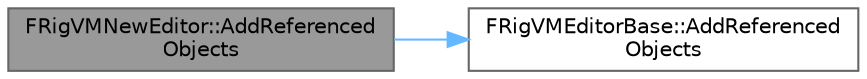 digraph "FRigVMNewEditor::AddReferencedObjects"
{
 // INTERACTIVE_SVG=YES
 // LATEX_PDF_SIZE
  bgcolor="transparent";
  edge [fontname=Helvetica,fontsize=10,labelfontname=Helvetica,labelfontsize=10];
  node [fontname=Helvetica,fontsize=10,shape=box,height=0.2,width=0.4];
  rankdir="LR";
  Node1 [id="Node000001",label="FRigVMNewEditor::AddReferenced\lObjects",height=0.2,width=0.4,color="gray40", fillcolor="grey60", style="filled", fontcolor="black",tooltip="Pure virtual that must be overloaded by the inheriting class."];
  Node1 -> Node2 [id="edge1_Node000001_Node000002",color="steelblue1",style="solid",tooltip=" "];
  Node2 [id="Node000002",label="FRigVMEditorBase::AddReferenced\lObjects",height=0.2,width=0.4,color="grey40", fillcolor="white", style="filled",URL="$d0/dbd/classFRigVMEditorBase.html#adca4c5d495f21006342ca121cd260804",tooltip=" "];
}
